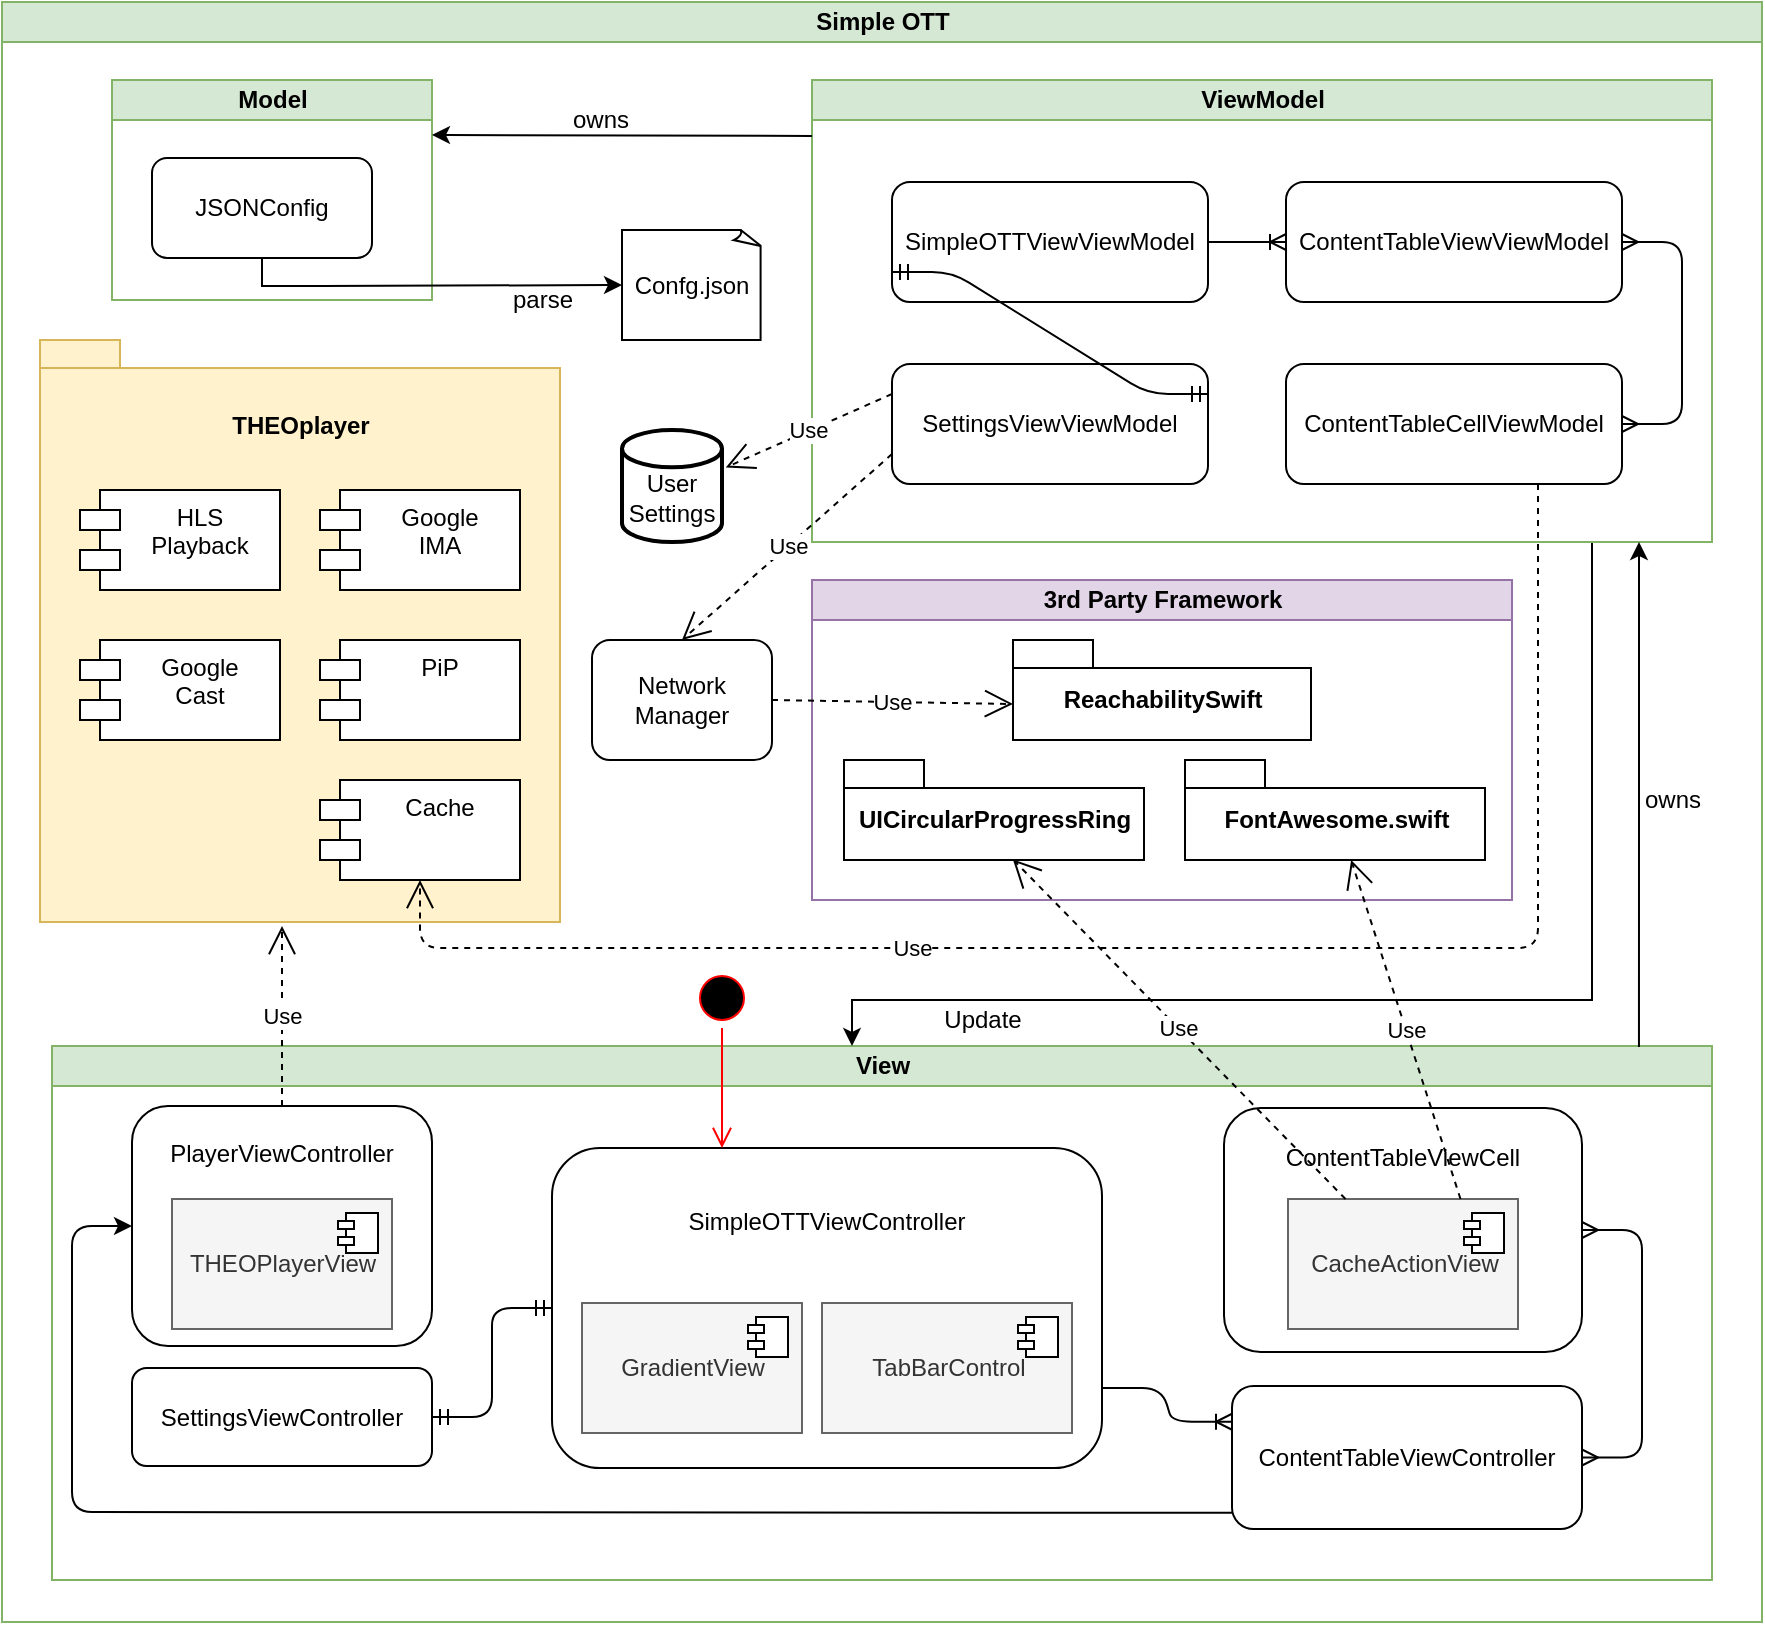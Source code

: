 <mxfile version="12.9.3" type="google"><diagram name="Page-1" id="74b105a0-9070-1c63-61bc-23e55f88626e"><mxGraphModel dx="1422" dy="874" grid="1" gridSize="10" guides="1" tooltips="1" connect="1" arrows="1" fold="1" page="1" pageScale="1.5" pageWidth="1169" pageHeight="826" background="none" math="0" shadow="0"><root><mxCell id="0" style=";html=1;"/><mxCell id="1" style=";html=1;" parent="0"/><mxCell id="oQ46xdVTGko9zJu2XDNB-2" value="Simple OTT" style="swimlane;html=1;startSize=20;horizontal=1;containerType=tree;fillColor=#d5e8d4;strokeColor=#82b366;" parent="1" vertex="1"><mxGeometry x="240" y="110" width="880" height="810" as="geometry"/></mxCell><mxCell id="oQ46xdVTGko9zJu2XDNB-3" value="Model" style="swimlane;html=1;startSize=20;horizontal=1;containerType=tree;fillColor=#d5e8d4;strokeColor=#82b366;" parent="oQ46xdVTGko9zJu2XDNB-2" vertex="1"><mxGeometry x="55" y="39" width="160" height="110" as="geometry"/></mxCell><mxCell id="Qoi1zzEVrkTtZLT5S042-19" value="JSONConfig" style="rounded=1;whiteSpace=wrap;html=1;" vertex="1" parent="oQ46xdVTGko9zJu2XDNB-3"><mxGeometry x="20" y="39" width="110" height="50" as="geometry"/></mxCell><mxCell id="Qoi1zzEVrkTtZLT5S042-101" value="" style="endArrow=classic;html=1;" edge="1" parent="oQ46xdVTGko9zJu2XDNB-3" source="oQ46xdVTGko9zJu2XDNB-3"><mxGeometry width="50" height="50" relative="1" as="geometry"><mxPoint x="110" y="130" as="sourcePoint"/><mxPoint x="160" y="80" as="targetPoint"/></mxGeometry></mxCell><mxCell id="oQ46xdVTGko9zJu2XDNB-4" value="View&lt;br&gt;" style="swimlane;html=1;startSize=20;horizontal=1;containerType=tree;fillColor=#d5e8d4;strokeColor=#82b366;" parent="oQ46xdVTGko9zJu2XDNB-2" vertex="1"><mxGeometry x="25" y="522" width="830" height="267" as="geometry"/></mxCell><mxCell id="Qoi1zzEVrkTtZLT5S042-59" value="&lt;span style=&quot;white-space: normal&quot;&gt;ContentTableViewCell&lt;/span&gt;&lt;br style=&quot;white-space: normal&quot;&gt;&lt;br style=&quot;white-space: normal&quot;&gt;&lt;br style=&quot;white-space: normal&quot;&gt;&lt;br style=&quot;white-space: normal&quot;&gt;&lt;br&gt;&lt;br&gt;" style="rounded=1;whiteSpace=wrap;html=1;fillColor=#ffffff;" vertex="1" parent="oQ46xdVTGko9zJu2XDNB-4"><mxGeometry x="586" y="31" width="179" height="122" as="geometry"/></mxCell><mxCell id="oQ46xdVTGko9zJu2XDNB-6" value="SimpleOTTViewController&lt;br&gt;&lt;br&gt;&lt;br&gt;&lt;br&gt;&lt;br&gt;&lt;br&gt;&lt;br&gt;" style="rounded=1;whiteSpace=wrap;html=1;" parent="oQ46xdVTGko9zJu2XDNB-4" vertex="1"><mxGeometry x="250" y="51" width="275" height="160" as="geometry"/></mxCell><mxCell id="oQ46xdVTGko9zJu2XDNB-7" value="ContentTableViewController" style="rounded=1;whiteSpace=wrap;html=1;" parent="oQ46xdVTGko9zJu2XDNB-4" vertex="1"><mxGeometry x="590" y="170" width="175" height="71.5" as="geometry"/></mxCell><mxCell id="oQ46xdVTGko9zJu2XDNB-9" value="SettingsViewController" style="rounded=1;whiteSpace=wrap;html=1;" parent="oQ46xdVTGko9zJu2XDNB-4" vertex="1"><mxGeometry x="40" y="161" width="150" height="49" as="geometry"/></mxCell><mxCell id="oQ46xdVTGko9zJu2XDNB-10" value="PlayerViewController&lt;br&gt;&lt;br&gt;&lt;br&gt;&lt;br&gt;&lt;br&gt;&lt;br&gt;" style="rounded=1;whiteSpace=wrap;html=1;" parent="oQ46xdVTGko9zJu2XDNB-4" vertex="1"><mxGeometry x="40" y="30" width="150" height="120" as="geometry"/></mxCell><mxCell id="Qoi1zzEVrkTtZLT5S042-12" value="CacheActionView" style="html=1;dropTarget=0;fillColor=#f5f5f5;strokeColor=#666666;fontColor=#333333;" vertex="1" parent="oQ46xdVTGko9zJu2XDNB-4"><mxGeometry x="618" y="76.5" width="115" height="65" as="geometry"/></mxCell><mxCell id="Qoi1zzEVrkTtZLT5S042-13" value="" style="shape=component;jettyWidth=8;jettyHeight=4;" vertex="1" parent="Qoi1zzEVrkTtZLT5S042-12"><mxGeometry x="1" width="20" height="20" relative="1" as="geometry"><mxPoint x="-27" y="7" as="offset"/></mxGeometry></mxCell><mxCell id="Qoi1zzEVrkTtZLT5S042-14" value="GradientView" style="html=1;dropTarget=0;fillColor=#f5f5f5;strokeColor=#666666;fontColor=#333333;" vertex="1" parent="oQ46xdVTGko9zJu2XDNB-4"><mxGeometry x="265" y="128.5" width="110" height="65" as="geometry"/></mxCell><mxCell id="Qoi1zzEVrkTtZLT5S042-15" value="" style="shape=component;jettyWidth=8;jettyHeight=4;" vertex="1" parent="Qoi1zzEVrkTtZLT5S042-14"><mxGeometry x="1" width="20" height="20" relative="1" as="geometry"><mxPoint x="-27" y="7" as="offset"/></mxGeometry></mxCell><mxCell id="Qoi1zzEVrkTtZLT5S042-16" value="TabBarControl" style="html=1;dropTarget=0;fillColor=#f5f5f5;strokeColor=#666666;fontColor=#333333;" vertex="1" parent="oQ46xdVTGko9zJu2XDNB-4"><mxGeometry x="385" y="128.5" width="125" height="65" as="geometry"/></mxCell><mxCell id="Qoi1zzEVrkTtZLT5S042-17" value="" style="shape=component;jettyWidth=8;jettyHeight=4;" vertex="1" parent="Qoi1zzEVrkTtZLT5S042-16"><mxGeometry x="1" width="20" height="20" relative="1" as="geometry"><mxPoint x="-27" y="7" as="offset"/></mxGeometry></mxCell><mxCell id="Qoi1zzEVrkTtZLT5S042-104" value="" style="edgeStyle=entityRelationEdgeStyle;fontSize=12;html=1;endArrow=ERoneToMany;entryX=0;entryY=0.25;entryDx=0;entryDy=0;exitX=1;exitY=0.75;exitDx=0;exitDy=0;" edge="1" parent="oQ46xdVTGko9zJu2XDNB-4" source="oQ46xdVTGko9zJu2XDNB-6" target="oQ46xdVTGko9zJu2XDNB-7"><mxGeometry width="100" height="100" relative="1" as="geometry"><mxPoint x="310" y="241" as="sourcePoint"/><mxPoint x="10" y="21" as="targetPoint"/></mxGeometry></mxCell><mxCell id="Qoi1zzEVrkTtZLT5S042-108" value="" style="edgeStyle=entityRelationEdgeStyle;fontSize=12;html=1;endArrow=ERmandOne;startArrow=ERmandOne;exitX=1;exitY=0.5;exitDx=0;exitDy=0;entryX=0;entryY=0.5;entryDx=0;entryDy=0;" edge="1" parent="oQ46xdVTGko9zJu2XDNB-4" source="oQ46xdVTGko9zJu2XDNB-9" target="oQ46xdVTGko9zJu2XDNB-6"><mxGeometry width="100" height="100" relative="1" as="geometry"><mxPoint x="190" y="192.5" as="sourcePoint"/><mxPoint x="290" y="92.5" as="targetPoint"/></mxGeometry></mxCell><mxCell id="Qoi1zzEVrkTtZLT5S042-112" value="" style="edgeStyle=entityRelationEdgeStyle;fontSize=12;html=1;endArrow=ERmany;startArrow=ERmany;exitX=1;exitY=0.5;exitDx=0;exitDy=0;" edge="1" parent="oQ46xdVTGko9zJu2XDNB-4" source="oQ46xdVTGko9zJu2XDNB-7" target="Qoi1zzEVrkTtZLT5S042-59"><mxGeometry width="100" height="100" relative="1" as="geometry"><mxPoint x="850" y="217" as="sourcePoint"/><mxPoint x="950" y="117" as="targetPoint"/></mxGeometry></mxCell><mxCell id="Qoi1zzEVrkTtZLT5S042-119" value="" style="endArrow=classic;html=1;exitX=0;exitY=0.887;exitDx=0;exitDy=0;exitPerimeter=0;entryX=0;entryY=0.5;entryDx=0;entryDy=0;" edge="1" parent="oQ46xdVTGko9zJu2XDNB-4" source="oQ46xdVTGko9zJu2XDNB-7" target="oQ46xdVTGko9zJu2XDNB-10"><mxGeometry width="50" height="50" relative="1" as="geometry"><mxPoint x="70" y="277" as="sourcePoint"/><mxPoint x="120" y="227" as="targetPoint"/><Array as="points"><mxPoint x="10" y="233"/><mxPoint x="10" y="90"/></Array></mxGeometry></mxCell><mxCell id="Qoi1zzEVrkTtZLT5S042-125" value="THEOPlayerView" style="html=1;dropTarget=0;fillColor=#f5f5f5;strokeColor=#666666;fontColor=#333333;" vertex="1" parent="oQ46xdVTGko9zJu2XDNB-4"><mxGeometry x="60" y="76.5" width="110" height="65" as="geometry"/></mxCell><mxCell id="Qoi1zzEVrkTtZLT5S042-126" value="" style="shape=component;jettyWidth=8;jettyHeight=4;" vertex="1" parent="Qoi1zzEVrkTtZLT5S042-125"><mxGeometry x="1" width="20" height="20" relative="1" as="geometry"><mxPoint x="-27" y="7" as="offset"/></mxGeometry></mxCell><mxCell id="Qoi1zzEVrkTtZLT5S042-50" style="edgeStyle=orthogonalEdgeStyle;rounded=0;orthogonalLoop=1;jettySize=auto;html=1;" edge="1" parent="oQ46xdVTGko9zJu2XDNB-2" target="oQ46xdVTGko9zJu2XDNB-4"><mxGeometry relative="1" as="geometry"><mxPoint x="795" y="270" as="sourcePoint"/><Array as="points"><mxPoint x="795" y="270"/><mxPoint x="795" y="499"/><mxPoint x="425" y="499"/></Array></mxGeometry></mxCell><mxCell id="oQ46xdVTGko9zJu2XDNB-5" value="ViewModel" style="swimlane;html=1;startSize=20;horizontal=1;containerType=tree;fillColor=#d5e8d4;strokeColor=#82b366;" parent="oQ46xdVTGko9zJu2XDNB-2" vertex="1"><mxGeometry x="405" y="39" width="450" height="231" as="geometry"/></mxCell><mxCell id="Qoi1zzEVrkTtZLT5S042-27" value="SimpleOTTViewViewModel" style="rounded=1;whiteSpace=wrap;html=1;" vertex="1" parent="oQ46xdVTGko9zJu2XDNB-5"><mxGeometry x="40" y="51" width="158" height="60" as="geometry"/></mxCell><mxCell id="Qoi1zzEVrkTtZLT5S042-30" value="ContentTableViewViewModel" style="rounded=1;whiteSpace=wrap;html=1;" vertex="1" parent="oQ46xdVTGko9zJu2XDNB-5"><mxGeometry x="237" y="51" width="168" height="60" as="geometry"/></mxCell><mxCell id="Qoi1zzEVrkTtZLT5S042-29" value="SettingsViewViewModel" style="rounded=1;whiteSpace=wrap;html=1;" vertex="1" parent="oQ46xdVTGko9zJu2XDNB-5"><mxGeometry x="40" y="142" width="158" height="60" as="geometry"/></mxCell><mxCell id="Qoi1zzEVrkTtZLT5S042-28" value="ContentTableCellViewModel" style="rounded=1;whiteSpace=wrap;html=1;" vertex="1" parent="oQ46xdVTGko9zJu2XDNB-5"><mxGeometry x="237" y="142" width="168" height="60" as="geometry"/></mxCell><mxCell id="Qoi1zzEVrkTtZLT5S042-110" value="" style="edgeStyle=entityRelationEdgeStyle;fontSize=12;html=1;endArrow=ERoneToMany;entryX=0;entryY=0.5;entryDx=0;entryDy=0;exitX=1;exitY=0.5;exitDx=0;exitDy=0;" edge="1" parent="oQ46xdVTGko9zJu2XDNB-5" source="Qoi1zzEVrkTtZLT5S042-27" target="Qoi1zzEVrkTtZLT5S042-30"><mxGeometry width="100" height="100" relative="1" as="geometry"><mxPoint x="150" y="230" as="sourcePoint"/><mxPoint x="250" y="130" as="targetPoint"/></mxGeometry></mxCell><mxCell id="Qoi1zzEVrkTtZLT5S042-111" value="" style="edgeStyle=entityRelationEdgeStyle;fontSize=12;html=1;endArrow=ERmandOne;startArrow=ERmandOne;exitX=1;exitY=0.25;exitDx=0;exitDy=0;entryX=0;entryY=0.75;entryDx=0;entryDy=0;" edge="1" parent="oQ46xdVTGko9zJu2XDNB-5" source="Qoi1zzEVrkTtZLT5S042-29" target="Qoi1zzEVrkTtZLT5S042-27"><mxGeometry width="100" height="100" relative="1" as="geometry"><mxPoint x="110" y="210" as="sourcePoint"/><mxPoint x="210" y="110" as="targetPoint"/></mxGeometry></mxCell><mxCell id="Qoi1zzEVrkTtZLT5S042-113" value="" style="edgeStyle=entityRelationEdgeStyle;fontSize=12;html=1;endArrow=ERmany;startArrow=ERmany;" edge="1" parent="oQ46xdVTGko9zJu2XDNB-5" source="Qoi1zzEVrkTtZLT5S042-30" target="Qoi1zzEVrkTtZLT5S042-28"><mxGeometry width="100" height="100" relative="1" as="geometry"><mxPoint x="430" y="260" as="sourcePoint"/><mxPoint x="530" y="160" as="targetPoint"/></mxGeometry></mxCell><mxCell id="Qoi1zzEVrkTtZLT5S042-1" value="THEOplayer&lt;br&gt;&lt;br&gt;&lt;br&gt;&lt;br&gt;&lt;br&gt;&lt;br&gt;&lt;br&gt;&lt;br&gt;&lt;br&gt;&lt;br&gt;&lt;br&gt;&lt;br&gt;&lt;br&gt;&lt;br&gt;&lt;br&gt;&lt;br&gt;" style="shape=folder;fontStyle=1;spacingTop=10;tabWidth=40;tabHeight=14;tabPosition=left;html=1;fillColor=#fff2cc;strokeColor=#d6b656;" vertex="1" parent="oQ46xdVTGko9zJu2XDNB-2"><mxGeometry x="19" y="169" width="260" height="291" as="geometry"/></mxCell><mxCell id="Qoi1zzEVrkTtZLT5S042-2" value="HLS&#10;Playback" style="shape=module;align=left;spacingLeft=20;align=center;verticalAlign=top;" vertex="1" parent="oQ46xdVTGko9zJu2XDNB-2"><mxGeometry x="39" y="244" width="100" height="50" as="geometry"/></mxCell><mxCell id="Qoi1zzEVrkTtZLT5S042-5" value="Google&#10;Cast" style="shape=module;align=left;spacingLeft=20;align=center;verticalAlign=top;" vertex="1" parent="oQ46xdVTGko9zJu2XDNB-2"><mxGeometry x="39" y="319" width="100" height="50" as="geometry"/></mxCell><mxCell id="Qoi1zzEVrkTtZLT5S042-4" value="Google&#10;IMA" style="shape=module;align=left;spacingLeft=20;align=center;verticalAlign=top;" vertex="1" parent="oQ46xdVTGko9zJu2XDNB-2"><mxGeometry x="159" y="244" width="100" height="50" as="geometry"/></mxCell><mxCell id="Qoi1zzEVrkTtZLT5S042-3" value="PiP" style="shape=module;align=left;spacingLeft=20;align=center;verticalAlign=top;" vertex="1" parent="oQ46xdVTGko9zJu2XDNB-2"><mxGeometry x="159" y="319" width="100" height="50" as="geometry"/></mxCell><mxCell id="Qoi1zzEVrkTtZLT5S042-8" value="Cache" style="shape=module;align=left;spacingLeft=20;align=center;verticalAlign=top;" vertex="1" parent="oQ46xdVTGko9zJu2XDNB-2"><mxGeometry x="159" y="389" width="100" height="50" as="geometry"/></mxCell><mxCell id="Qoi1zzEVrkTtZLT5S042-26" value="3rd Party Framework" style="swimlane;html=1;startSize=20;horizontal=1;containerType=tree;fillColor=#e1d5e7;strokeColor=#9673a6;" vertex="1" parent="oQ46xdVTGko9zJu2XDNB-2"><mxGeometry x="405" y="289" width="350" height="160" as="geometry"/></mxCell><mxCell id="Qoi1zzEVrkTtZLT5S042-31" value="ReachabilitySwift" style="shape=folder;fontStyle=1;spacingTop=10;tabWidth=40;tabHeight=14;tabPosition=left;html=1;" vertex="1" parent="Qoi1zzEVrkTtZLT5S042-26"><mxGeometry x="100.5" y="30" width="149" height="50" as="geometry"/></mxCell><mxCell id="Qoi1zzEVrkTtZLT5S042-32" value="UICircularProgressRing" style="shape=folder;fontStyle=1;spacingTop=10;tabWidth=40;tabHeight=14;tabPosition=left;html=1;" vertex="1" parent="Qoi1zzEVrkTtZLT5S042-26"><mxGeometry x="16" y="90" width="150" height="50" as="geometry"/></mxCell><mxCell id="Qoi1zzEVrkTtZLT5S042-33" value="FontAwesome.swift" style="shape=folder;fontStyle=1;spacingTop=10;tabWidth=40;tabHeight=14;tabPosition=left;html=1;" vertex="1" parent="Qoi1zzEVrkTtZLT5S042-26"><mxGeometry x="186.5" y="90" width="150" height="50" as="geometry"/></mxCell><mxCell id="Qoi1zzEVrkTtZLT5S042-46" value="" style="endArrow=classic;html=1;entryX=1;entryY=0.25;entryDx=0;entryDy=0;" edge="1" parent="oQ46xdVTGko9zJu2XDNB-2" target="oQ46xdVTGko9zJu2XDNB-3"><mxGeometry width="50" height="50" relative="1" as="geometry"><mxPoint x="405" y="67" as="sourcePoint"/><mxPoint x="245" y="69" as="targetPoint"/></mxGeometry></mxCell><mxCell id="Qoi1zzEVrkTtZLT5S042-47" value="owns" style="text;html=1;align=center;verticalAlign=middle;resizable=0;points=[];autosize=1;" vertex="1" parent="oQ46xdVTGko9zJu2XDNB-2"><mxGeometry x="279" y="49" width="40" height="20" as="geometry"/></mxCell><mxCell id="Qoi1zzEVrkTtZLT5S042-54" value="owns" style="text;html=1;align=center;verticalAlign=middle;resizable=0;points=[];autosize=1;" vertex="1" parent="oQ46xdVTGko9zJu2XDNB-2"><mxGeometry x="815" y="389" width="40" height="20" as="geometry"/></mxCell><mxCell id="Qoi1zzEVrkTtZLT5S042-53" style="edgeStyle=orthogonalEdgeStyle;rounded=0;orthogonalLoop=1;jettySize=auto;html=1;exitX=0.956;exitY=0.002;exitDx=0;exitDy=0;exitPerimeter=0;" edge="1" parent="oQ46xdVTGko9zJu2XDNB-2" source="oQ46xdVTGko9zJu2XDNB-4"><mxGeometry relative="1" as="geometry"><mxPoint x="818.5" y="270" as="targetPoint"/><mxPoint x="819" y="519" as="sourcePoint"/><Array as="points"/></mxGeometry></mxCell><mxCell id="Qoi1zzEVrkTtZLT5S042-55" value="Use" style="endArrow=open;endSize=12;dashed=1;html=1;exitX=0.5;exitY=0;exitDx=0;exitDy=0;" edge="1" parent="oQ46xdVTGko9zJu2XDNB-2" source="oQ46xdVTGko9zJu2XDNB-10"><mxGeometry width="160" relative="1" as="geometry"><mxPoint x="135" y="665" as="sourcePoint"/><mxPoint x="140" y="462" as="targetPoint"/></mxGeometry></mxCell><mxCell id="Qoi1zzEVrkTtZLT5S042-57" value="" style="strokeWidth=2;html=1;shape=mxgraph.flowchart.database;whiteSpace=wrap;" vertex="1" parent="oQ46xdVTGko9zJu2XDNB-2"><mxGeometry x="310" y="214" width="50" height="56" as="geometry"/></mxCell><mxCell id="Qoi1zzEVrkTtZLT5S042-58" value="User Settings" style="text;html=1;strokeColor=none;fillColor=none;align=center;verticalAlign=middle;whiteSpace=wrap;rounded=0;" vertex="1" parent="oQ46xdVTGko9zJu2XDNB-2"><mxGeometry x="315" y="244" width="40" height="8" as="geometry"/></mxCell><mxCell id="Qoi1zzEVrkTtZLT5S042-60" value="Use" style="endArrow=open;endSize=12;dashed=1;html=1;exitX=0;exitY=0.75;exitDx=0;exitDy=0;entryX=0.5;entryY=0;entryDx=0;entryDy=0;" edge="1" parent="oQ46xdVTGko9zJu2XDNB-2" source="Qoi1zzEVrkTtZLT5S042-29" target="Qoi1zzEVrkTtZLT5S042-62"><mxGeometry width="160" relative="1" as="geometry"><mxPoint x="325" y="275" as="sourcePoint"/><mxPoint x="485" y="275" as="targetPoint"/></mxGeometry></mxCell><mxCell id="Qoi1zzEVrkTtZLT5S042-62" value="Network&lt;br&gt;Manager" style="rounded=1;whiteSpace=wrap;html=1;fillColor=none;" vertex="1" parent="oQ46xdVTGko9zJu2XDNB-2"><mxGeometry x="295" y="319" width="90" height="60" as="geometry"/></mxCell><mxCell id="Qoi1zzEVrkTtZLT5S042-63" value="Use" style="endArrow=open;endSize=12;dashed=1;html=1;exitX=1;exitY=0.5;exitDx=0;exitDy=0;entryX=0;entryY=0;entryDx=0;entryDy=32;entryPerimeter=0;" edge="1" parent="oQ46xdVTGko9zJu2XDNB-2" source="Qoi1zzEVrkTtZLT5S042-62" target="Qoi1zzEVrkTtZLT5S042-31"><mxGeometry width="160" relative="1" as="geometry"><mxPoint x="355" y="405" as="sourcePoint"/><mxPoint x="515" y="405" as="targetPoint"/></mxGeometry></mxCell><mxCell id="Qoi1zzEVrkTtZLT5S042-64" value="Use" style="endArrow=open;endSize=12;dashed=1;html=1;exitX=0.75;exitY=0;exitDx=0;exitDy=0;" edge="1" parent="oQ46xdVTGko9zJu2XDNB-2" source="Qoi1zzEVrkTtZLT5S042-12" target="Qoi1zzEVrkTtZLT5S042-33"><mxGeometry width="160" relative="1" as="geometry"><mxPoint x="245" y="439" as="sourcePoint"/><mxPoint x="405" y="439" as="targetPoint"/></mxGeometry></mxCell><mxCell id="Qoi1zzEVrkTtZLT5S042-65" value="Use" style="endArrow=open;endSize=12;dashed=1;html=1;entryX=0.563;entryY=0.994;entryDx=0;entryDy=0;entryPerimeter=0;exitX=0.25;exitY=0;exitDx=0;exitDy=0;" edge="1" parent="oQ46xdVTGko9zJu2XDNB-2" source="Qoi1zzEVrkTtZLT5S042-12" target="Qoi1zzEVrkTtZLT5S042-32"><mxGeometry width="160" relative="1" as="geometry"><mxPoint x="565" y="609" as="sourcePoint"/><mxPoint x="725" y="609" as="targetPoint"/></mxGeometry></mxCell><mxCell id="Qoi1zzEVrkTtZLT5S042-66" value="Use" style="endArrow=open;endSize=12;dashed=1;html=1;exitX=0;exitY=0.25;exitDx=0;exitDy=0;entryX=1.038;entryY=0.334;entryDx=0;entryDy=0;entryPerimeter=0;" edge="1" parent="oQ46xdVTGko9zJu2XDNB-2" source="Qoi1zzEVrkTtZLT5S042-29" target="Qoi1zzEVrkTtZLT5S042-57"><mxGeometry width="160" relative="1" as="geometry"><mxPoint x="375" y="179" as="sourcePoint"/><mxPoint x="535" y="179" as="targetPoint"/></mxGeometry></mxCell><mxCell id="Qoi1zzEVrkTtZLT5S042-74" value="Use" style="endArrow=open;endSize=12;dashed=1;html=1;exitX=0.75;exitY=1;exitDx=0;exitDy=0;entryX=0.5;entryY=1;entryDx=0;entryDy=0;" edge="1" parent="oQ46xdVTGko9zJu2XDNB-2" source="Qoi1zzEVrkTtZLT5S042-28" target="Qoi1zzEVrkTtZLT5S042-8"><mxGeometry x="0.321" width="160" relative="1" as="geometry"><mxPoint x="365" y="469" as="sourcePoint"/><mxPoint x="225" y="473" as="targetPoint"/><Array as="points"><mxPoint x="768" y="473"/><mxPoint x="209" y="473"/></Array><mxPoint as="offset"/></mxGeometry></mxCell><mxCell id="Qoi1zzEVrkTtZLT5S042-79" value="Confg.json" style="whiteSpace=wrap;html=1;shape=mxgraph.basic.document;fillColor=none;" vertex="1" parent="oQ46xdVTGko9zJu2XDNB-2"><mxGeometry x="310" y="114" width="70" height="55" as="geometry"/></mxCell><mxCell id="Qoi1zzEVrkTtZLT5S042-24" value="" style="ellipse;html=1;shape=startState;fillColor=#000000;strokeColor=#ff0000;" vertex="1" parent="oQ46xdVTGko9zJu2XDNB-2"><mxGeometry x="345" y="483" width="30" height="30" as="geometry"/></mxCell><mxCell id="Qoi1zzEVrkTtZLT5S042-25" value="" style="edgeStyle=orthogonalEdgeStyle;html=1;verticalAlign=bottom;endArrow=open;endSize=8;strokeColor=#ff0000;" edge="1" source="Qoi1zzEVrkTtZLT5S042-24" parent="oQ46xdVTGko9zJu2XDNB-2"><mxGeometry relative="1" as="geometry"><mxPoint x="360" y="573" as="targetPoint"/></mxGeometry></mxCell><mxCell id="Qoi1zzEVrkTtZLT5S042-102" style="edgeStyle=orthogonalEdgeStyle;rounded=0;orthogonalLoop=1;jettySize=auto;html=1;exitX=0.5;exitY=1;exitDx=0;exitDy=0;entryX=0;entryY=0.5;entryDx=0;entryDy=0;entryPerimeter=0;" edge="1" parent="oQ46xdVTGko9zJu2XDNB-2" source="Qoi1zzEVrkTtZLT5S042-19" target="Qoi1zzEVrkTtZLT5S042-79"><mxGeometry relative="1" as="geometry"><Array as="points"><mxPoint x="160" y="142"/><mxPoint x="263" y="142"/></Array></mxGeometry></mxCell><mxCell id="Qoi1zzEVrkTtZLT5S042-103" value="parse" style="text;html=1;align=center;verticalAlign=middle;resizable=0;points=[];autosize=1;" vertex="1" parent="oQ46xdVTGko9zJu2XDNB-2"><mxGeometry x="245" y="139" width="50" height="20" as="geometry"/></mxCell><mxCell id="Qoi1zzEVrkTtZLT5S042-118" value="Update" style="text;html=1;align=center;verticalAlign=middle;resizable=0;points=[];autosize=1;" vertex="1" parent="oQ46xdVTGko9zJu2XDNB-2"><mxGeometry x="465" y="499" width="50" height="20" as="geometry"/></mxCell></root></mxGraphModel></diagram></mxfile>